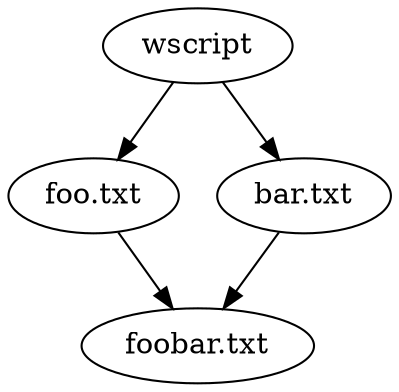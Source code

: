 digraph G {

	foo     [label="foo.txt"]
	bar     [label="bar.txt"]
	wscript [label="wscript"]
	foobar  [label="foobar.txt"]
	wscript -> foo;
	wscript -> bar;
	foo -> foobar;
	bar -> foobar;
}
